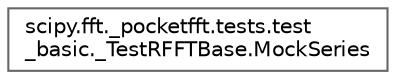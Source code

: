 digraph "Graphical Class Hierarchy"
{
 // LATEX_PDF_SIZE
  bgcolor="transparent";
  edge [fontname=Helvetica,fontsize=10,labelfontname=Helvetica,labelfontsize=10];
  node [fontname=Helvetica,fontsize=10,shape=box,height=0.2,width=0.4];
  rankdir="LR";
  Node0 [id="Node000000",label="scipy.fft._pocketfft.tests.test\l_basic._TestRFFTBase.MockSeries",height=0.2,width=0.4,color="grey40", fillcolor="white", style="filled",URL="$d4/dee/classscipy_1_1fft_1_1__pocketfft_1_1tests_1_1test__basic_1_1__TestRFFTBase_1_1MockSeries.html",tooltip=" "];
}
